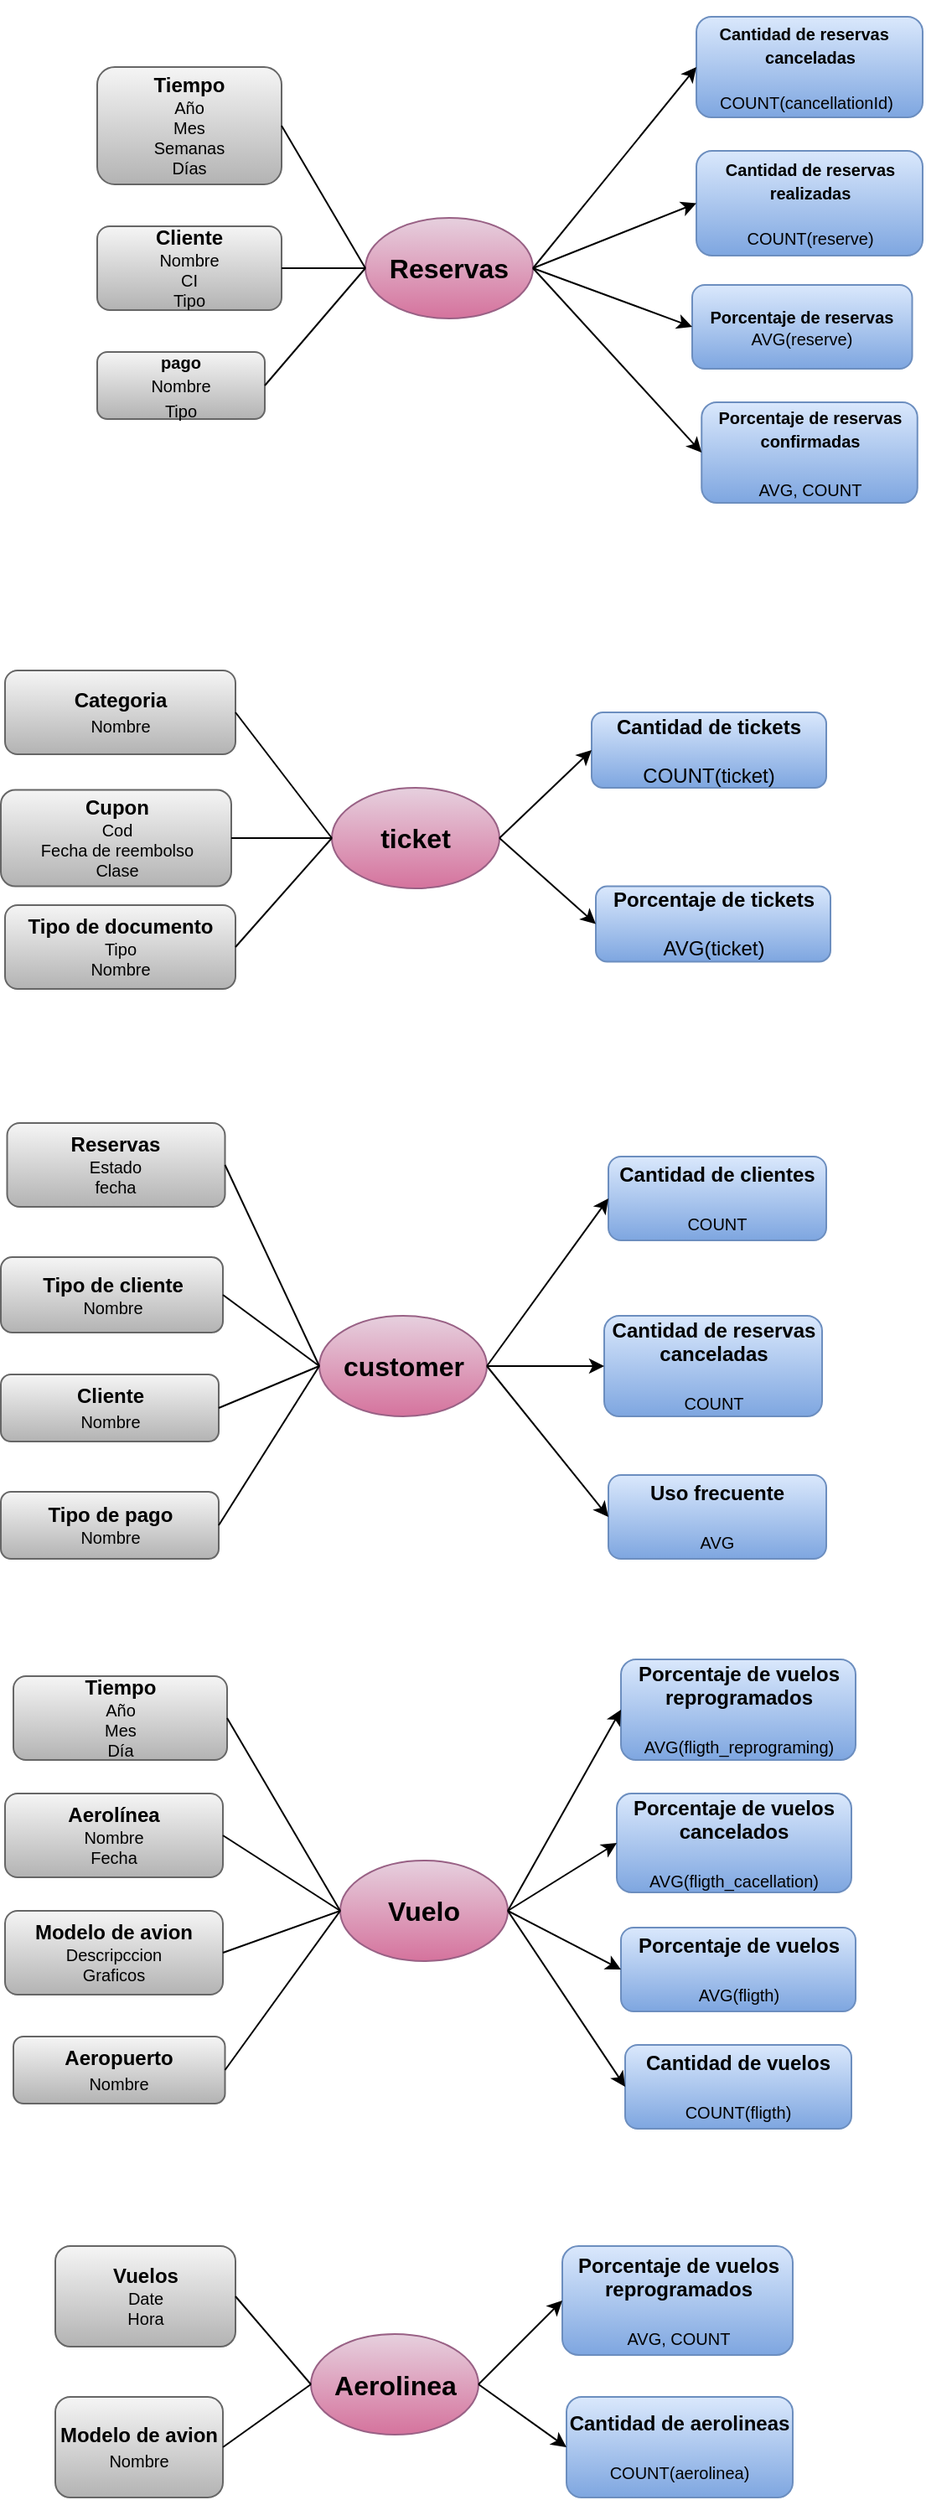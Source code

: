 <mxfile version="24.7.17">
  <diagram name="Página-1" id="HOyEbVTvM7z6F77jx5zz">
    <mxGraphModel dx="1915" dy="1543" grid="1" gridSize="10" guides="1" tooltips="1" connect="1" arrows="1" fold="1" page="1" pageScale="1" pageWidth="850" pageHeight="1100" math="0" shadow="0">
      <root>
        <mxCell id="0" />
        <mxCell id="1" parent="0" />
        <mxCell id="9YBEksHNRd8pihTOAbTB-1" value="&lt;p class=&quot;MsoListParagraph&quot; style=&quot;text-indent: -18pt;&quot;&gt;&lt;span lang=&quot;ES-TRAD&quot; style=&quot;font-family: Arial, sans-serif; border: 1pt none windowtext; padding: 0cm;&quot;&gt;&lt;b style=&quot;font-size: 10px;&quot;&gt;&amp;nbsp; &amp;nbsp; &amp;nbsp; Cantidad de reservas canceladas&lt;/b&gt;&lt;/span&gt;&lt;/p&gt;&lt;p class=&quot;MsoListParagraph&quot; style=&quot;text-indent: -18pt;&quot;&gt;&lt;span lang=&quot;ES-TRAD&quot; style=&quot;font-family: Arial, sans-serif; border: 1pt none windowtext; padding: 0cm; font-size: 10px;&quot;&gt;&lt;b&gt;&amp;nbsp; &amp;nbsp; &amp;nbsp; &amp;nbsp;&lt;/b&gt;COUNT(cancellationId)&lt;/span&gt;&lt;/p&gt;" style="rounded=1;whiteSpace=wrap;html=1;fillColor=#dae8fc;gradientColor=#7ea6e0;strokeColor=#6c8ebf;align=center;" parent="1" vertex="1">
          <mxGeometry x="82.51" y="-330" width="135" height="60" as="geometry" />
        </mxCell>
        <mxCell id="9YBEksHNRd8pihTOAbTB-3" value="&lt;font style=&quot;font-size: 11px;&quot; face=&quot;Arial, sans-serif&quot;&gt;&lt;b style=&quot;font-size: 10px;&quot;&gt;Cantidad de reservas realizadas&lt;/b&gt;&lt;/font&gt;&lt;div style=&quot;font-size: 11px;&quot;&gt;&lt;font style=&quot;font-size: 11px;&quot; face=&quot;Arial, sans-serif&quot;&gt;&lt;b&gt;&lt;br&gt;&lt;/b&gt;&lt;/font&gt;&lt;/div&gt;&lt;div style=&quot;font-size: 11px;&quot;&gt;&lt;font style=&quot;font-size: 10px;&quot; face=&quot;Arial, sans-serif&quot;&gt;COUNT(reserve)&lt;/font&gt;&lt;/div&gt;" style="rounded=1;whiteSpace=wrap;html=1;fillColor=#dae8fc;gradientColor=#7ea6e0;strokeColor=#6c8ebf;align=center;" parent="1" vertex="1">
          <mxGeometry x="82.5" y="-250" width="135" height="62.5" as="geometry" />
        </mxCell>
        <mxCell id="9YBEksHNRd8pihTOAbTB-4" value="&lt;b style=&quot;font-size: 11px;&quot;&gt;&lt;font style=&quot;font-size: 10px;&quot;&gt;Porcentaje de reservas&lt;/font&gt;&lt;/b&gt;&lt;div style=&quot;font-size: 11px;&quot;&gt;&lt;font style=&quot;font-size: 10px;&quot;&gt;AVG(reserve)&lt;/font&gt;&lt;/div&gt;" style="rounded=1;whiteSpace=wrap;html=1;fillColor=#dae8fc;gradientColor=#7ea6e0;strokeColor=#6c8ebf;align=center;" parent="1" vertex="1">
          <mxGeometry x="80" y="-170" width="131.25" height="50" as="geometry" />
        </mxCell>
        <mxCell id="9YBEksHNRd8pihTOAbTB-6" value="&lt;b&gt;Tiempo&lt;/b&gt;&lt;div style=&quot;font-size: 10px;&quot;&gt;Año&lt;br&gt;Mes&lt;br&gt;Semanas&lt;br&gt;Días&lt;/div&gt;" style="rounded=1;whiteSpace=wrap;html=1;fillColor=#f5f5f5;gradientColor=#b3b3b3;strokeColor=#666666;" parent="1" vertex="1">
          <mxGeometry x="-275" y="-300" width="110" height="70" as="geometry" />
        </mxCell>
        <mxCell id="9YBEksHNRd8pihTOAbTB-7" value="&lt;b&gt;Cliente&lt;/b&gt;&lt;div style=&quot;font-size: 10px;&quot;&gt;Nombre&lt;br&gt;CI&lt;/div&gt;&lt;div style=&quot;font-size: 10px;&quot;&gt;Tipo&lt;/div&gt;" style="rounded=1;whiteSpace=wrap;html=1;fillColor=#f5f5f5;gradientColor=#b3b3b3;strokeColor=#666666;" parent="1" vertex="1">
          <mxGeometry x="-275" y="-205" width="110" height="50" as="geometry" />
        </mxCell>
        <mxCell id="9YBEksHNRd8pihTOAbTB-8" value="&lt;span style=&quot;font-size: 10px;&quot;&gt;&lt;b&gt;pago&lt;/b&gt;&lt;br&gt;Nombre&lt;/span&gt;&lt;div&gt;&lt;span style=&quot;font-size: 10px;&quot;&gt;Tipo&lt;/span&gt;&lt;/div&gt;" style="rounded=1;whiteSpace=wrap;html=1;fillColor=#f5f5f5;gradientColor=#b3b3b3;strokeColor=#666666;" parent="1" vertex="1">
          <mxGeometry x="-275" y="-130" width="100" height="40" as="geometry" />
        </mxCell>
        <mxCell id="9YBEksHNRd8pihTOAbTB-14" value="&lt;b&gt;&lt;font style=&quot;font-size: 16px;&quot;&gt;Reservas&lt;/font&gt;&lt;/b&gt;" style="ellipse;whiteSpace=wrap;html=1;fillColor=#e6d0de;gradientColor=#d5739d;strokeColor=#996185;" parent="1" vertex="1">
          <mxGeometry x="-115" y="-210" width="100" height="60" as="geometry" />
        </mxCell>
        <mxCell id="Ou07sWDca7N32xuybtJ--1" value="&lt;font face=&quot;Arial, sans-serif&quot;&gt;&lt;b&gt;Cantidad de clientes&lt;/b&gt;&lt;/font&gt;&lt;div&gt;&lt;font face=&quot;Arial, sans-serif&quot;&gt;&lt;b&gt;&lt;br&gt;&lt;/b&gt;&lt;/font&gt;&lt;/div&gt;&lt;div&gt;&lt;font face=&quot;Arial, sans-serif&quot;&gt;&lt;span style=&quot;font-size: 10px;&quot;&gt;COUNT&lt;/span&gt;&lt;/font&gt;&lt;/div&gt;" style="rounded=1;whiteSpace=wrap;html=1;fillColor=#dae8fc;gradientColor=#7ea6e0;strokeColor=#6c8ebf;" parent="1" vertex="1">
          <mxGeometry x="30" y="350" width="130" height="50" as="geometry" />
        </mxCell>
        <mxCell id="Ou07sWDca7N32xuybtJ--2" value="&lt;b&gt;Cantidad de reservas canceladas&lt;/b&gt;&lt;div&gt;&lt;br&gt;&lt;/div&gt;&lt;div&gt;&lt;font style=&quot;font-size: 10px;&quot;&gt;COUNT&lt;/font&gt;&lt;/div&gt;" style="rounded=1;whiteSpace=wrap;html=1;fillColor=#dae8fc;gradientColor=#7ea6e0;strokeColor=#6c8ebf;" parent="1" vertex="1">
          <mxGeometry x="27.5" y="445" width="130" height="60" as="geometry" />
        </mxCell>
        <mxCell id="Ou07sWDca7N32xuybtJ--6" value="&lt;b&gt;Reservas&lt;/b&gt;&lt;div style=&quot;font-size: 10px;&quot;&gt;Estado&lt;/div&gt;&lt;div style=&quot;font-size: 10px;&quot;&gt;fecha&lt;/div&gt;" style="rounded=1;whiteSpace=wrap;html=1;fillColor=#f5f5f5;gradientColor=#b3b3b3;strokeColor=#666666;" parent="1" vertex="1">
          <mxGeometry x="-328.75" y="330" width="130" height="50" as="geometry" />
        </mxCell>
        <mxCell id="Ou07sWDca7N32xuybtJ--7" value="&lt;b&gt;Tipo de cliente&lt;/b&gt;&lt;div style=&quot;font-size: 10px;&quot;&gt;Nombre&lt;/div&gt;" style="rounded=1;whiteSpace=wrap;html=1;fillColor=#f5f5f5;gradientColor=#b3b3b3;strokeColor=#666666;" parent="1" vertex="1">
          <mxGeometry x="-332.5" y="410" width="132.5" height="45" as="geometry" />
        </mxCell>
        <mxCell id="Ou07sWDca7N32xuybtJ--8" value="&lt;b&gt;Cliente&lt;/b&gt;&lt;div&gt;&lt;font style=&quot;font-size: 10px;&quot;&gt;Nombre&lt;/font&gt;&lt;/div&gt;" style="rounded=1;whiteSpace=wrap;html=1;fillColor=#f5f5f5;gradientColor=#b3b3b3;strokeColor=#666666;" parent="1" vertex="1">
          <mxGeometry x="-332.5" y="480" width="130" height="40" as="geometry" />
        </mxCell>
        <mxCell id="Ou07sWDca7N32xuybtJ--13" value="&lt;b&gt;&lt;font style=&quot;font-size: 16px;&quot;&gt;customer&lt;/font&gt;&lt;/b&gt;" style="ellipse;whiteSpace=wrap;html=1;fillColor=#e6d0de;gradientColor=#d5739d;strokeColor=#996185;" parent="1" vertex="1">
          <mxGeometry x="-142.5" y="445" width="100" height="60" as="geometry" />
        </mxCell>
        <mxCell id="Ou07sWDca7N32xuybtJ--28" value="&lt;font face=&quot;Arial, sans-serif&quot;&gt;&lt;b&gt;Porcentaje de vuelos&lt;/b&gt;&lt;/font&gt;&lt;div&gt;&lt;font face=&quot;Arial, sans-serif&quot;&gt;&lt;b&gt;&lt;br&gt;&lt;/b&gt;&lt;/font&gt;&lt;/div&gt;&lt;div&gt;&lt;font style=&quot;font-size: 10px;&quot; face=&quot;Arial, sans-serif&quot;&gt;AVG(fligth)&lt;/font&gt;&lt;/div&gt;" style="rounded=1;whiteSpace=wrap;html=1;fillColor=#dae8fc;gradientColor=#7ea6e0;strokeColor=#6c8ebf;" parent="1" vertex="1">
          <mxGeometry x="37.5" y="810" width="140" height="50" as="geometry" />
        </mxCell>
        <mxCell id="Ou07sWDca7N32xuybtJ--29" value="&lt;b&gt;Cantidad de vuelos&lt;/b&gt;&lt;div&gt;&lt;b&gt;&lt;br&gt;&lt;/b&gt;&lt;/div&gt;&lt;div&gt;&lt;font style=&quot;font-size: 10px;&quot;&gt;COUNT(fligth)&lt;/font&gt;&lt;/div&gt;" style="rounded=1;whiteSpace=wrap;html=1;fillColor=#dae8fc;gradientColor=#7ea6e0;strokeColor=#6c8ebf;" parent="1" vertex="1">
          <mxGeometry x="40" y="880" width="135" height="50" as="geometry" />
        </mxCell>
        <mxCell id="Ou07sWDca7N32xuybtJ--32" value="&lt;b&gt;Tiempo&lt;/b&gt;&lt;div style=&quot;font-size: 10px;&quot;&gt;Año&lt;br&gt;Mes&lt;br&gt;Día&lt;/div&gt;" style="rounded=1;whiteSpace=wrap;html=1;fillColor=#f5f5f5;gradientColor=#b3b3b3;strokeColor=#666666;" parent="1" vertex="1">
          <mxGeometry x="-325" y="660" width="127.5" height="50" as="geometry" />
        </mxCell>
        <mxCell id="Ou07sWDca7N32xuybtJ--34" value="&lt;b&gt;Aerolínea&lt;/b&gt;&lt;div style=&quot;font-size: 10px;&quot;&gt;Nombre&lt;br&gt;Fecha&lt;/div&gt;" style="rounded=1;whiteSpace=wrap;html=1;fillColor=#f5f5f5;gradientColor=#b3b3b3;strokeColor=#666666;" parent="1" vertex="1">
          <mxGeometry x="-330" y="730" width="130" height="50" as="geometry" />
        </mxCell>
        <mxCell id="Ou07sWDca7N32xuybtJ--36" value="&lt;b&gt;Modelo de avion&lt;/b&gt;&lt;div style=&quot;font-size: 10px;&quot;&gt;Descripccion&lt;/div&gt;&lt;div style=&quot;font-size: 10px;&quot;&gt;Graficos&lt;/div&gt;" style="rounded=1;whiteSpace=wrap;html=1;fillColor=#f5f5f5;gradientColor=#b3b3b3;strokeColor=#666666;" parent="1" vertex="1">
          <mxGeometry x="-330" y="800" width="130" height="50" as="geometry" />
        </mxCell>
        <mxCell id="Ou07sWDca7N32xuybtJ--37" value="&lt;b&gt;Aeropuerto&lt;/b&gt;&lt;div&gt;&lt;font style=&quot;font-size: 10px;&quot;&gt;Nombre&lt;/font&gt;&lt;/div&gt;" style="rounded=1;whiteSpace=wrap;html=1;fillColor=#f5f5f5;gradientColor=#b3b3b3;strokeColor=#666666;" parent="1" vertex="1">
          <mxGeometry x="-325" y="875" width="126.25" height="40" as="geometry" />
        </mxCell>
        <mxCell id="Ou07sWDca7N32xuybtJ--38" value="&lt;b&gt;&lt;font style=&quot;font-size: 16px;&quot;&gt;Vuelo&lt;/font&gt;&lt;/b&gt;" style="ellipse;whiteSpace=wrap;html=1;fillColor=#e6d0de;gradientColor=#d5739d;strokeColor=#996185;" parent="1" vertex="1">
          <mxGeometry x="-130" y="770" width="100" height="60" as="geometry" />
        </mxCell>
        <mxCell id="Ou07sWDca7N32xuybtJ--81" value="&lt;font face=&quot;Arial, sans-serif&quot;&gt;&lt;b&gt;Porcentaje de vuelos reprogramados&lt;/b&gt;&lt;/font&gt;&lt;div&gt;&lt;font face=&quot;Arial, sans-serif&quot;&gt;&lt;br&gt;&lt;/font&gt;&lt;/div&gt;&lt;div&gt;&lt;font style=&quot;font-size: 10px;&quot; face=&quot;Arial, sans-serif&quot;&gt;AVG, COUNT&lt;/font&gt;&lt;/div&gt;" style="rounded=1;whiteSpace=wrap;html=1;fillColor=#dae8fc;gradientColor=#7ea6e0;strokeColor=#6c8ebf;" parent="1" vertex="1">
          <mxGeometry x="2.5" y="1000" width="137.5" height="65" as="geometry" />
        </mxCell>
        <mxCell id="Ou07sWDca7N32xuybtJ--86" value="&lt;b&gt;&lt;font style=&quot;font-size: 16px;&quot;&gt;Aerolinea&lt;/font&gt;&lt;/b&gt;" style="ellipse;whiteSpace=wrap;html=1;fillColor=#e6d0de;gradientColor=#d5739d;strokeColor=#996185;" parent="1" vertex="1">
          <mxGeometry x="-147.5" y="1052.5" width="100" height="60" as="geometry" />
        </mxCell>
        <mxCell id="KFEb7Q07e7vZ-rOfhXKa-1" value="&lt;font face=&quot;Arial, sans-serif&quot;&gt;&lt;b&gt;Cantidad de tickets&lt;/b&gt;&lt;/font&gt;&lt;div&gt;&lt;font face=&quot;Arial, sans-serif&quot;&gt;&lt;b&gt;&lt;br&gt;&lt;/b&gt;&lt;/font&gt;&lt;/div&gt;&lt;div&gt;&lt;font face=&quot;Arial, sans-serif&quot;&gt;COUNT(ticket)&lt;/font&gt;&lt;/div&gt;" style="rounded=1;whiteSpace=wrap;html=1;fillColor=#dae8fc;gradientColor=#7ea6e0;strokeColor=#6c8ebf;align=center;" parent="1" vertex="1">
          <mxGeometry x="20" y="85" width="140" height="45" as="geometry" />
        </mxCell>
        <mxCell id="KFEb7Q07e7vZ-rOfhXKa-2" value="&lt;b&gt;Porcentaje de tickets&lt;/b&gt;&lt;div&gt;&lt;b&gt;&lt;br&gt;&lt;/b&gt;&lt;/div&gt;&lt;div&gt;AVG(ticket)&lt;/div&gt;" style="rounded=1;whiteSpace=wrap;html=1;fillColor=#dae8fc;gradientColor=#7ea6e0;strokeColor=#6c8ebf;" parent="1" vertex="1">
          <mxGeometry x="22.5" y="188.75" width="140" height="45" as="geometry" />
        </mxCell>
        <mxCell id="KFEb7Q07e7vZ-rOfhXKa-3" value="&lt;b&gt;Categoria&lt;/b&gt;&lt;div&gt;&lt;font style=&quot;font-size: 10px;&quot;&gt;Nombre&lt;/font&gt;&lt;/div&gt;" style="rounded=1;whiteSpace=wrap;html=1;fillColor=#f5f5f5;gradientColor=#b3b3b3;strokeColor=#666666;" parent="1" vertex="1">
          <mxGeometry x="-330" y="60" width="137.5" height="50" as="geometry" />
        </mxCell>
        <mxCell id="KFEb7Q07e7vZ-rOfhXKa-4" value="&lt;b&gt;Cupon&lt;/b&gt;&lt;div style=&quot;font-size: 10px;&quot;&gt;Cod&lt;/div&gt;&lt;div style=&quot;font-size: 10px;&quot;&gt;Fecha de reembolso&lt;/div&gt;&lt;div style=&quot;font-size: 10px;&quot;&gt;Clase&lt;/div&gt;" style="rounded=1;whiteSpace=wrap;html=1;fillColor=#f5f5f5;gradientColor=#b3b3b3;strokeColor=#666666;" parent="1" vertex="1">
          <mxGeometry x="-332.5" y="131.25" width="137.5" height="57.5" as="geometry" />
        </mxCell>
        <mxCell id="KFEb7Q07e7vZ-rOfhXKa-5" value="&lt;b&gt;Tipo de documento&lt;/b&gt;&lt;div style=&quot;font-size: 10px;&quot;&gt;Tipo&lt;/div&gt;&lt;div style=&quot;font-size: 10px;&quot;&gt;Nombre&lt;/div&gt;" style="rounded=1;whiteSpace=wrap;html=1;fillColor=#f5f5f5;gradientColor=#b3b3b3;strokeColor=#666666;" parent="1" vertex="1">
          <mxGeometry x="-330" y="200" width="137.5" height="50" as="geometry" />
        </mxCell>
        <mxCell id="KFEb7Q07e7vZ-rOfhXKa-6" value="&lt;b&gt;&lt;font style=&quot;font-size: 16px;&quot;&gt;ticket&lt;/font&gt;&lt;/b&gt;" style="ellipse;whiteSpace=wrap;html=1;fillColor=#e6d0de;gradientColor=#d5739d;strokeColor=#996185;" parent="1" vertex="1">
          <mxGeometry x="-135" y="130" width="100" height="60" as="geometry" />
        </mxCell>
        <mxCell id="KFEb7Q07e7vZ-rOfhXKa-12" value="&lt;b&gt;Uso frecuente&lt;/b&gt;&lt;div&gt;&lt;b&gt;&lt;br&gt;&lt;/b&gt;&lt;/div&gt;&lt;div&gt;&lt;font style=&quot;font-size: 10px;&quot;&gt;AVG&lt;/font&gt;&lt;/div&gt;" style="rounded=1;whiteSpace=wrap;html=1;fillColor=#dae8fc;gradientColor=#7ea6e0;strokeColor=#6c8ebf;" parent="1" vertex="1">
          <mxGeometry x="30" y="540" width="130" height="50" as="geometry" />
        </mxCell>
        <mxCell id="KFEb7Q07e7vZ-rOfhXKa-14" value="&lt;b&gt;Tipo de pago&lt;/b&gt;&lt;div style=&quot;font-size: 10px;&quot;&gt;Nombre&lt;/div&gt;" style="rounded=1;whiteSpace=wrap;html=1;fillColor=#f5f5f5;gradientColor=#b3b3b3;strokeColor=#666666;" parent="1" vertex="1">
          <mxGeometry x="-332.5" y="550" width="130" height="40" as="geometry" />
        </mxCell>
        <mxCell id="KFEb7Q07e7vZ-rOfhXKa-18" value="&lt;b&gt;Vuelos&lt;/b&gt;&lt;div style=&quot;font-size: 10px;&quot;&gt;Date&lt;br&gt;Hora&lt;/div&gt;" style="rounded=1;whiteSpace=wrap;html=1;fillColor=#f5f5f5;gradientColor=#b3b3b3;strokeColor=#666666;" parent="1" vertex="1">
          <mxGeometry x="-300" y="1000" width="107.5" height="60" as="geometry" />
        </mxCell>
        <mxCell id="KFEb7Q07e7vZ-rOfhXKa-26" value="&lt;span style=&quot;font-family: Arial, sans-serif;&quot;&gt;&lt;b&gt;Cantidad de aerolineas&lt;/b&gt;&lt;/span&gt;&lt;div&gt;&lt;span style=&quot;font-family: Arial, sans-serif;&quot;&gt;&lt;b&gt;&lt;br&gt;&lt;/b&gt;&lt;/span&gt;&lt;/div&gt;&lt;div&gt;&lt;span style=&quot;font-family: Arial, sans-serif;&quot;&gt;&lt;font style=&quot;font-size: 10px;&quot;&gt;COUNT(aerolinea)&lt;/font&gt;&lt;/span&gt;&lt;/div&gt;" style="rounded=1;whiteSpace=wrap;html=1;fillColor=#dae8fc;gradientColor=#7ea6e0;strokeColor=#6c8ebf;" parent="1" vertex="1">
          <mxGeometry x="5" y="1090" width="135" height="60" as="geometry" />
        </mxCell>
        <mxCell id="KFEb7Q07e7vZ-rOfhXKa-28" value="&lt;b&gt;Modelo de avion&lt;/b&gt;&lt;div&gt;&lt;font style=&quot;font-size: 10px;&quot;&gt;Nombre&lt;/font&gt;&lt;/div&gt;" style="rounded=1;whiteSpace=wrap;html=1;fillColor=#f5f5f5;gradientColor=#b3b3b3;strokeColor=#666666;" parent="1" vertex="1">
          <mxGeometry x="-300" y="1090" width="100" height="60" as="geometry" />
        </mxCell>
        <mxCell id="ysVDhYdhcMtYwpFlQPWh-4" value="&lt;font face=&quot;Arial, sans-serif&quot;&gt;&lt;b&gt;Porcentaje de vuelos reprogramados&lt;/b&gt;&lt;/font&gt;&lt;div&gt;&lt;font face=&quot;Arial, sans-serif&quot;&gt;&lt;br&gt;&lt;/font&gt;&lt;/div&gt;&lt;div&gt;&lt;font style=&quot;font-size: 10px;&quot; face=&quot;Arial, sans-serif&quot;&gt;AVG(fligth_reprograming&lt;/font&gt;&lt;span style=&quot;background-color: initial; font-family: Arial, sans-serif; font-size: 10px;&quot;&gt;)&lt;/span&gt;&lt;/div&gt;" style="rounded=1;whiteSpace=wrap;html=1;fillColor=#dae8fc;gradientColor=#7ea6e0;strokeColor=#6c8ebf;" parent="1" vertex="1">
          <mxGeometry x="37.5" y="650" width="140" height="60" as="geometry" />
        </mxCell>
        <mxCell id="ysVDhYdhcMtYwpFlQPWh-5" value="&lt;font face=&quot;Arial, sans-serif&quot;&gt;&lt;b&gt;Porcentaje de vuelos cancelados&lt;/b&gt;&lt;/font&gt;&lt;div&gt;&lt;font face=&quot;Arial, sans-serif&quot;&gt;&lt;b&gt;&lt;br&gt;&lt;/b&gt;&lt;/font&gt;&lt;/div&gt;&lt;div&gt;&lt;font style=&quot;font-size: 10px;&quot; face=&quot;Arial, sans-serif&quot;&gt;AVG(fligth_cacellation)&lt;/font&gt;&lt;/div&gt;" style="rounded=1;whiteSpace=wrap;html=1;fillColor=#dae8fc;gradientColor=#7ea6e0;strokeColor=#6c8ebf;" parent="1" vertex="1">
          <mxGeometry x="35" y="730" width="140" height="59" as="geometry" />
        </mxCell>
        <mxCell id="KO2occtHzQSxSmU_OB9n-1" value="&lt;font face=&quot;Arial, sans-serif&quot;&gt;&lt;b style=&quot;font-size: 10px;&quot;&gt;Porcentaje de reservas confirmadas&lt;/b&gt;&lt;/font&gt;&lt;div&gt;&lt;font face=&quot;Arial, sans-serif&quot;&gt;&lt;b style=&quot;font-size: 10px;&quot;&gt;&lt;br&gt;&lt;/b&gt;&lt;/font&gt;&lt;/div&gt;&lt;div&gt;&lt;font face=&quot;Arial, sans-serif&quot;&gt;&lt;span style=&quot;font-size: 10px;&quot;&gt;AVG, COUNT&lt;/span&gt;&lt;/font&gt;&lt;/div&gt;" style="rounded=1;whiteSpace=wrap;html=1;fillColor=#dae8fc;gradientColor=#7ea6e0;strokeColor=#6c8ebf;align=center;" parent="1" vertex="1">
          <mxGeometry x="85.63" y="-100" width="128.75" height="60" as="geometry" />
        </mxCell>
        <mxCell id="KO2occtHzQSxSmU_OB9n-4" value="" style="endArrow=classic;html=1;rounded=0;exitX=1;exitY=0.5;exitDx=0;exitDy=0;entryX=0;entryY=0.5;entryDx=0;entryDy=0;" parent="1" source="9YBEksHNRd8pihTOAbTB-14" target="9YBEksHNRd8pihTOAbTB-1" edge="1">
          <mxGeometry width="50" height="50" relative="1" as="geometry">
            <mxPoint x="-5" y="-205" as="sourcePoint" />
            <mxPoint x="45" y="-255" as="targetPoint" />
          </mxGeometry>
        </mxCell>
        <mxCell id="KO2occtHzQSxSmU_OB9n-5" value="" style="endArrow=classic;html=1;rounded=0;exitX=1;exitY=0.5;exitDx=0;exitDy=0;entryX=0;entryY=0.5;entryDx=0;entryDy=0;" parent="1" source="9YBEksHNRd8pihTOAbTB-14" target="9YBEksHNRd8pihTOAbTB-3" edge="1">
          <mxGeometry width="50" height="50" relative="1" as="geometry">
            <mxPoint x="-45" y="-85" as="sourcePoint" />
            <mxPoint x="5" y="-135" as="targetPoint" />
          </mxGeometry>
        </mxCell>
        <mxCell id="KO2occtHzQSxSmU_OB9n-6" value="" style="endArrow=classic;html=1;rounded=0;exitX=1;exitY=0.5;exitDx=0;exitDy=0;entryX=0;entryY=0.5;entryDx=0;entryDy=0;" parent="1" source="9YBEksHNRd8pihTOAbTB-14" target="9YBEksHNRd8pihTOAbTB-4" edge="1">
          <mxGeometry width="50" height="50" relative="1" as="geometry">
            <mxPoint x="15" y="-105" as="sourcePoint" />
            <mxPoint x="65" y="-155" as="targetPoint" />
          </mxGeometry>
        </mxCell>
        <mxCell id="KO2occtHzQSxSmU_OB9n-8" value="" style="endArrow=classic;html=1;rounded=0;exitX=1;exitY=0.5;exitDx=0;exitDy=0;entryX=0;entryY=0.5;entryDx=0;entryDy=0;" parent="1" source="9YBEksHNRd8pihTOAbTB-14" target="KO2occtHzQSxSmU_OB9n-1" edge="1">
          <mxGeometry width="50" height="50" relative="1" as="geometry">
            <mxPoint x="-45" y="-45" as="sourcePoint" />
            <mxPoint x="5" y="-95" as="targetPoint" />
          </mxGeometry>
        </mxCell>
        <mxCell id="KO2occtHzQSxSmU_OB9n-9" value="" style="endArrow=none;html=1;rounded=0;exitX=1;exitY=0.5;exitDx=0;exitDy=0;entryX=0;entryY=0.5;entryDx=0;entryDy=0;" parent="1" source="9YBEksHNRd8pihTOAbTB-6" target="9YBEksHNRd8pihTOAbTB-14" edge="1">
          <mxGeometry width="50" height="50" relative="1" as="geometry">
            <mxPoint x="-165" y="-225" as="sourcePoint" />
            <mxPoint x="-115" y="-275" as="targetPoint" />
          </mxGeometry>
        </mxCell>
        <mxCell id="KO2occtHzQSxSmU_OB9n-10" value="" style="endArrow=none;html=1;rounded=0;exitX=1;exitY=0.5;exitDx=0;exitDy=0;entryX=0;entryY=0.5;entryDx=0;entryDy=0;" parent="1" source="9YBEksHNRd8pihTOAbTB-7" target="9YBEksHNRd8pihTOAbTB-14" edge="1">
          <mxGeometry width="50" height="50" relative="1" as="geometry">
            <mxPoint x="-155" y="-65" as="sourcePoint" />
            <mxPoint x="-105" y="-115" as="targetPoint" />
          </mxGeometry>
        </mxCell>
        <mxCell id="KO2occtHzQSxSmU_OB9n-11" value="" style="endArrow=none;html=1;rounded=0;exitX=1;exitY=0.5;exitDx=0;exitDy=0;entryX=0;entryY=0.5;entryDx=0;entryDy=0;" parent="1" source="9YBEksHNRd8pihTOAbTB-8" target="9YBEksHNRd8pihTOAbTB-14" edge="1">
          <mxGeometry width="50" height="50" relative="1" as="geometry">
            <mxPoint x="-155" y="-85" as="sourcePoint" />
            <mxPoint x="-105" y="-135" as="targetPoint" />
          </mxGeometry>
        </mxCell>
        <mxCell id="KO2occtHzQSxSmU_OB9n-12" value="" style="endArrow=none;html=1;rounded=0;exitX=1;exitY=0.5;exitDx=0;exitDy=0;entryX=0;entryY=0.5;entryDx=0;entryDy=0;" parent="1" source="KFEb7Q07e7vZ-rOfhXKa-3" target="KFEb7Q07e7vZ-rOfhXKa-6" edge="1">
          <mxGeometry width="50" height="50" relative="1" as="geometry">
            <mxPoint x="-145" y="145" as="sourcePoint" />
            <mxPoint x="-95" y="95" as="targetPoint" />
          </mxGeometry>
        </mxCell>
        <mxCell id="KO2occtHzQSxSmU_OB9n-13" value="" style="endArrow=none;html=1;rounded=0;exitX=1;exitY=0.5;exitDx=0;exitDy=0;entryX=0;entryY=0.5;entryDx=0;entryDy=0;" parent="1" source="KFEb7Q07e7vZ-rOfhXKa-4" target="KFEb7Q07e7vZ-rOfhXKa-6" edge="1">
          <mxGeometry width="50" height="50" relative="1" as="geometry">
            <mxPoint x="-155" y="245" as="sourcePoint" />
            <mxPoint x="-105" y="195" as="targetPoint" />
          </mxGeometry>
        </mxCell>
        <mxCell id="KO2occtHzQSxSmU_OB9n-14" value="" style="endArrow=none;html=1;rounded=0;exitX=1;exitY=0.5;exitDx=0;exitDy=0;entryX=0;entryY=0.5;entryDx=0;entryDy=0;" parent="1" source="KFEb7Q07e7vZ-rOfhXKa-5" target="KFEb7Q07e7vZ-rOfhXKa-6" edge="1">
          <mxGeometry width="50" height="50" relative="1" as="geometry">
            <mxPoint x="-145" y="245" as="sourcePoint" />
            <mxPoint x="-95" y="195" as="targetPoint" />
          </mxGeometry>
        </mxCell>
        <mxCell id="KO2occtHzQSxSmU_OB9n-15" value="" style="endArrow=classic;html=1;rounded=0;exitX=1;exitY=0.5;exitDx=0;exitDy=0;entryX=0;entryY=0.5;entryDx=0;entryDy=0;" parent="1" source="KFEb7Q07e7vZ-rOfhXKa-6" target="KFEb7Q07e7vZ-rOfhXKa-1" edge="1">
          <mxGeometry width="50" height="50" relative="1" as="geometry">
            <mxPoint x="-25" y="205" as="sourcePoint" />
            <mxPoint x="25" y="155" as="targetPoint" />
          </mxGeometry>
        </mxCell>
        <mxCell id="KO2occtHzQSxSmU_OB9n-16" value="" style="endArrow=classic;html=1;rounded=0;exitX=1;exitY=0.5;exitDx=0;exitDy=0;entryX=0;entryY=0.5;entryDx=0;entryDy=0;" parent="1" source="KFEb7Q07e7vZ-rOfhXKa-6" target="KFEb7Q07e7vZ-rOfhXKa-2" edge="1">
          <mxGeometry width="50" height="50" relative="1" as="geometry">
            <mxPoint x="-45" y="265" as="sourcePoint" />
            <mxPoint x="5" y="215" as="targetPoint" />
          </mxGeometry>
        </mxCell>
        <mxCell id="KO2occtHzQSxSmU_OB9n-18" value="" style="endArrow=none;html=1;rounded=0;exitX=1;exitY=0.5;exitDx=0;exitDy=0;entryX=0;entryY=0.5;entryDx=0;entryDy=0;" parent="1" source="Ou07sWDca7N32xuybtJ--6" target="Ou07sWDca7N32xuybtJ--13" edge="1">
          <mxGeometry width="50" height="50" relative="1" as="geometry">
            <mxPoint x="-162.5" y="435" as="sourcePoint" />
            <mxPoint x="-112.5" y="385" as="targetPoint" />
          </mxGeometry>
        </mxCell>
        <mxCell id="KO2occtHzQSxSmU_OB9n-19" value="" style="endArrow=none;html=1;rounded=0;exitX=1;exitY=0.5;exitDx=0;exitDy=0;entryX=0;entryY=0.5;entryDx=0;entryDy=0;" parent="1" source="Ou07sWDca7N32xuybtJ--7" target="Ou07sWDca7N32xuybtJ--13" edge="1">
          <mxGeometry width="50" height="50" relative="1" as="geometry">
            <mxPoint x="-172.5" y="595" as="sourcePoint" />
            <mxPoint x="-122.5" y="545" as="targetPoint" />
          </mxGeometry>
        </mxCell>
        <mxCell id="KO2occtHzQSxSmU_OB9n-20" value="" style="endArrow=none;html=1;rounded=0;exitX=1;exitY=0.5;exitDx=0;exitDy=0;entryX=0;entryY=0.5;entryDx=0;entryDy=0;" parent="1" source="Ou07sWDca7N32xuybtJ--8" target="Ou07sWDca7N32xuybtJ--13" edge="1">
          <mxGeometry width="50" height="50" relative="1" as="geometry">
            <mxPoint x="-182.5" y="575" as="sourcePoint" />
            <mxPoint x="-132.5" y="525" as="targetPoint" />
          </mxGeometry>
        </mxCell>
        <mxCell id="KO2occtHzQSxSmU_OB9n-21" value="" style="endArrow=none;html=1;rounded=0;exitX=1;exitY=0.5;exitDx=0;exitDy=0;entryX=0;entryY=0.5;entryDx=0;entryDy=0;" parent="1" source="KFEb7Q07e7vZ-rOfhXKa-14" target="Ou07sWDca7N32xuybtJ--13" edge="1">
          <mxGeometry width="50" height="50" relative="1" as="geometry">
            <mxPoint x="-172.5" y="565" as="sourcePoint" />
            <mxPoint x="-122.5" y="515" as="targetPoint" />
          </mxGeometry>
        </mxCell>
        <mxCell id="KO2occtHzQSxSmU_OB9n-22" value="" style="endArrow=classic;html=1;rounded=0;exitX=1;exitY=0.5;exitDx=0;exitDy=0;entryX=0;entryY=0.5;entryDx=0;entryDy=0;" parent="1" source="Ou07sWDca7N32xuybtJ--13" target="Ou07sWDca7N32xuybtJ--1" edge="1">
          <mxGeometry width="50" height="50" relative="1" as="geometry">
            <mxPoint x="-32.5" y="465" as="sourcePoint" />
            <mxPoint x="17.5" y="415" as="targetPoint" />
          </mxGeometry>
        </mxCell>
        <mxCell id="KO2occtHzQSxSmU_OB9n-23" value="" style="endArrow=classic;html=1;rounded=0;exitX=1;exitY=0.5;exitDx=0;exitDy=0;entryX=0;entryY=0.5;entryDx=0;entryDy=0;" parent="1" source="Ou07sWDca7N32xuybtJ--13" target="Ou07sWDca7N32xuybtJ--2" edge="1">
          <mxGeometry width="50" height="50" relative="1" as="geometry">
            <mxPoint x="-32.5" y="565" as="sourcePoint" />
            <mxPoint x="17.5" y="515" as="targetPoint" />
          </mxGeometry>
        </mxCell>
        <mxCell id="KO2occtHzQSxSmU_OB9n-24" value="" style="endArrow=classic;html=1;rounded=0;exitX=1;exitY=0.5;exitDx=0;exitDy=0;entryX=0;entryY=0.5;entryDx=0;entryDy=0;" parent="1" source="Ou07sWDca7N32xuybtJ--13" target="KFEb7Q07e7vZ-rOfhXKa-12" edge="1">
          <mxGeometry width="50" height="50" relative="1" as="geometry">
            <mxPoint x="-32.5" y="555" as="sourcePoint" />
            <mxPoint x="17.5" y="505" as="targetPoint" />
          </mxGeometry>
        </mxCell>
        <mxCell id="KO2occtHzQSxSmU_OB9n-26" value="" style="endArrow=none;html=1;rounded=0;exitX=1;exitY=0.5;exitDx=0;exitDy=0;entryX=0;entryY=0.5;entryDx=0;entryDy=0;" parent="1" source="Ou07sWDca7N32xuybtJ--32" target="Ou07sWDca7N32xuybtJ--38" edge="1">
          <mxGeometry width="50" height="50" relative="1" as="geometry">
            <mxPoint x="-150" y="755" as="sourcePoint" />
            <mxPoint x="-100" y="705" as="targetPoint" />
          </mxGeometry>
        </mxCell>
        <mxCell id="KO2occtHzQSxSmU_OB9n-27" value="" style="endArrow=none;html=1;rounded=0;exitX=1;exitY=0.5;exitDx=0;exitDy=0;entryX=0;entryY=0.5;entryDx=0;entryDy=0;" parent="1" source="Ou07sWDca7N32xuybtJ--34" target="Ou07sWDca7N32xuybtJ--38" edge="1">
          <mxGeometry width="50" height="50" relative="1" as="geometry">
            <mxPoint x="-130" y="885" as="sourcePoint" />
            <mxPoint x="-80" y="835" as="targetPoint" />
          </mxGeometry>
        </mxCell>
        <mxCell id="KO2occtHzQSxSmU_OB9n-28" value="" style="endArrow=none;html=1;rounded=0;exitX=1;exitY=0.5;exitDx=0;exitDy=0;entryX=0;entryY=0.5;entryDx=0;entryDy=0;" parent="1" source="Ou07sWDca7N32xuybtJ--36" target="Ou07sWDca7N32xuybtJ--38" edge="1">
          <mxGeometry width="50" height="50" relative="1" as="geometry">
            <mxPoint x="-100" y="905" as="sourcePoint" />
            <mxPoint x="-50" y="855" as="targetPoint" />
          </mxGeometry>
        </mxCell>
        <mxCell id="KO2occtHzQSxSmU_OB9n-29" value="" style="endArrow=none;html=1;rounded=0;exitX=1;exitY=0.5;exitDx=0;exitDy=0;entryX=0;entryY=0.5;entryDx=0;entryDy=0;" parent="1" source="Ou07sWDca7N32xuybtJ--37" target="Ou07sWDca7N32xuybtJ--38" edge="1">
          <mxGeometry width="50" height="50" relative="1" as="geometry">
            <mxPoint x="-160" y="895" as="sourcePoint" />
            <mxPoint x="-110" y="845" as="targetPoint" />
          </mxGeometry>
        </mxCell>
        <mxCell id="KO2occtHzQSxSmU_OB9n-30" value="" style="endArrow=classic;html=1;rounded=0;exitX=1;exitY=0.5;exitDx=0;exitDy=0;entryX=0;entryY=0.5;entryDx=0;entryDy=0;" parent="1" source="Ou07sWDca7N32xuybtJ--38" target="ysVDhYdhcMtYwpFlQPWh-4" edge="1">
          <mxGeometry width="50" height="50" relative="1" as="geometry">
            <mxPoint x="-20" y="805" as="sourcePoint" />
            <mxPoint x="30" y="755" as="targetPoint" />
          </mxGeometry>
        </mxCell>
        <mxCell id="KO2occtHzQSxSmU_OB9n-31" value="" style="endArrow=classic;html=1;rounded=0;exitX=1;exitY=0.5;exitDx=0;exitDy=0;entryX=0;entryY=0.5;entryDx=0;entryDy=0;" parent="1" source="Ou07sWDca7N32xuybtJ--38" target="ysVDhYdhcMtYwpFlQPWh-5" edge="1">
          <mxGeometry width="50" height="50" relative="1" as="geometry">
            <mxPoint x="-50" y="875" as="sourcePoint" />
            <mxPoint y="825" as="targetPoint" />
          </mxGeometry>
        </mxCell>
        <mxCell id="KO2occtHzQSxSmU_OB9n-32" value="" style="endArrow=classic;html=1;rounded=0;exitX=1;exitY=0.5;exitDx=0;exitDy=0;entryX=0;entryY=0.5;entryDx=0;entryDy=0;" parent="1" source="Ou07sWDca7N32xuybtJ--38" target="Ou07sWDca7N32xuybtJ--28" edge="1">
          <mxGeometry width="50" height="50" relative="1" as="geometry">
            <mxPoint x="-60" y="885" as="sourcePoint" />
            <mxPoint x="-10" y="835" as="targetPoint" />
          </mxGeometry>
        </mxCell>
        <mxCell id="KO2occtHzQSxSmU_OB9n-33" value="" style="endArrow=classic;html=1;rounded=0;exitX=1;exitY=0.5;exitDx=0;exitDy=0;entryX=0;entryY=0.5;entryDx=0;entryDy=0;" parent="1" source="Ou07sWDca7N32xuybtJ--38" target="Ou07sWDca7N32xuybtJ--29" edge="1">
          <mxGeometry width="50" height="50" relative="1" as="geometry">
            <mxPoint x="-50" y="895" as="sourcePoint" />
            <mxPoint y="845" as="targetPoint" />
          </mxGeometry>
        </mxCell>
        <mxCell id="KO2occtHzQSxSmU_OB9n-35" value="" style="endArrow=none;html=1;rounded=0;exitX=1;exitY=0.5;exitDx=0;exitDy=0;entryX=0;entryY=0.5;entryDx=0;entryDy=0;" parent="1" source="KFEb7Q07e7vZ-rOfhXKa-18" target="Ou07sWDca7N32xuybtJ--86" edge="1">
          <mxGeometry width="50" height="50" relative="1" as="geometry">
            <mxPoint x="-142.5" y="1030" as="sourcePoint" />
            <mxPoint x="-92.5" y="980" as="targetPoint" />
          </mxGeometry>
        </mxCell>
        <mxCell id="KO2occtHzQSxSmU_OB9n-36" value="" style="endArrow=none;html=1;rounded=0;exitX=1;exitY=0.5;exitDx=0;exitDy=0;entryX=0;entryY=0.5;entryDx=0;entryDy=0;" parent="1" source="KFEb7Q07e7vZ-rOfhXKa-28" target="Ou07sWDca7N32xuybtJ--86" edge="1">
          <mxGeometry width="50" height="50" relative="1" as="geometry">
            <mxPoint x="-172.5" y="1180" as="sourcePoint" />
            <mxPoint x="-122.5" y="1130" as="targetPoint" />
          </mxGeometry>
        </mxCell>
        <mxCell id="KO2occtHzQSxSmU_OB9n-37" value="" style="endArrow=classic;html=1;rounded=0;exitX=1;exitY=0.5;exitDx=0;exitDy=0;entryX=0;entryY=0.5;entryDx=0;entryDy=0;" parent="1" source="Ou07sWDca7N32xuybtJ--86" target="Ou07sWDca7N32xuybtJ--81" edge="1">
          <mxGeometry width="50" height="50" relative="1" as="geometry">
            <mxPoint x="-62.5" y="1100" as="sourcePoint" />
            <mxPoint x="-12.5" y="1050" as="targetPoint" />
          </mxGeometry>
        </mxCell>
        <mxCell id="KO2occtHzQSxSmU_OB9n-38" value="" style="endArrow=classic;html=1;rounded=0;exitX=1;exitY=0.5;exitDx=0;exitDy=0;entryX=0;entryY=0.5;entryDx=0;entryDy=0;" parent="1" source="Ou07sWDca7N32xuybtJ--86" target="KFEb7Q07e7vZ-rOfhXKa-26" edge="1">
          <mxGeometry width="50" height="50" relative="1" as="geometry">
            <mxPoint x="-32.5" y="1120" as="sourcePoint" />
            <mxPoint x="17.5" y="1070" as="targetPoint" />
          </mxGeometry>
        </mxCell>
      </root>
    </mxGraphModel>
  </diagram>
</mxfile>
